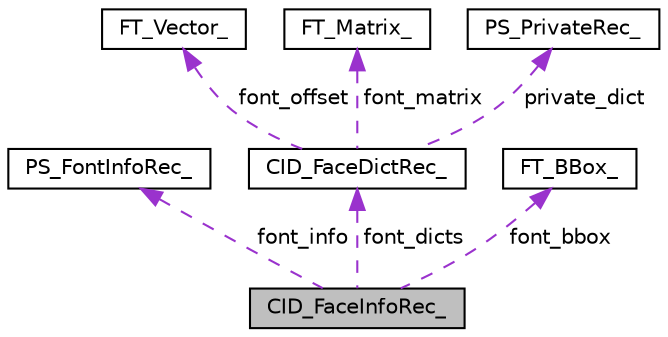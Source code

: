 digraph "CID_FaceInfoRec_"
{
 // LATEX_PDF_SIZE
  edge [fontname="Helvetica",fontsize="10",labelfontname="Helvetica",labelfontsize="10"];
  node [fontname="Helvetica",fontsize="10",shape=record];
  Node1 [label="CID_FaceInfoRec_",height=0.2,width=0.4,color="black", fillcolor="grey75", style="filled", fontcolor="black",tooltip=" "];
  Node2 -> Node1 [dir="back",color="darkorchid3",fontsize="10",style="dashed",label=" font_info" ,fontname="Helvetica"];
  Node2 [label="PS_FontInfoRec_",height=0.2,width=0.4,color="black", fillcolor="white", style="filled",URL="$de/d41/structPS__FontInfoRec__.html",tooltip=" "];
  Node3 -> Node1 [dir="back",color="darkorchid3",fontsize="10",style="dashed",label=" font_dicts" ,fontname="Helvetica"];
  Node3 [label="CID_FaceDictRec_",height=0.2,width=0.4,color="black", fillcolor="white", style="filled",URL="$d8/dc6/structCID__FaceDictRec__.html",tooltip=" "];
  Node4 -> Node3 [dir="back",color="darkorchid3",fontsize="10",style="dashed",label=" font_offset" ,fontname="Helvetica"];
  Node4 [label="FT_Vector_",height=0.2,width=0.4,color="black", fillcolor="white", style="filled",URL="$da/d23/structFT__Vector__.html",tooltip=" "];
  Node5 -> Node3 [dir="back",color="darkorchid3",fontsize="10",style="dashed",label=" font_matrix" ,fontname="Helvetica"];
  Node5 [label="FT_Matrix_",height=0.2,width=0.4,color="black", fillcolor="white", style="filled",URL="$d9/d15/structFT__Matrix__.html",tooltip=" "];
  Node6 -> Node3 [dir="back",color="darkorchid3",fontsize="10",style="dashed",label=" private_dict" ,fontname="Helvetica"];
  Node6 [label="PS_PrivateRec_",height=0.2,width=0.4,color="black", fillcolor="white", style="filled",URL="$d0/d9f/structPS__PrivateRec__.html",tooltip=" "];
  Node7 -> Node1 [dir="back",color="darkorchid3",fontsize="10",style="dashed",label=" font_bbox" ,fontname="Helvetica"];
  Node7 [label="FT_BBox_",height=0.2,width=0.4,color="black", fillcolor="white", style="filled",URL="$d2/d52/structFT__BBox__.html",tooltip=" "];
}
